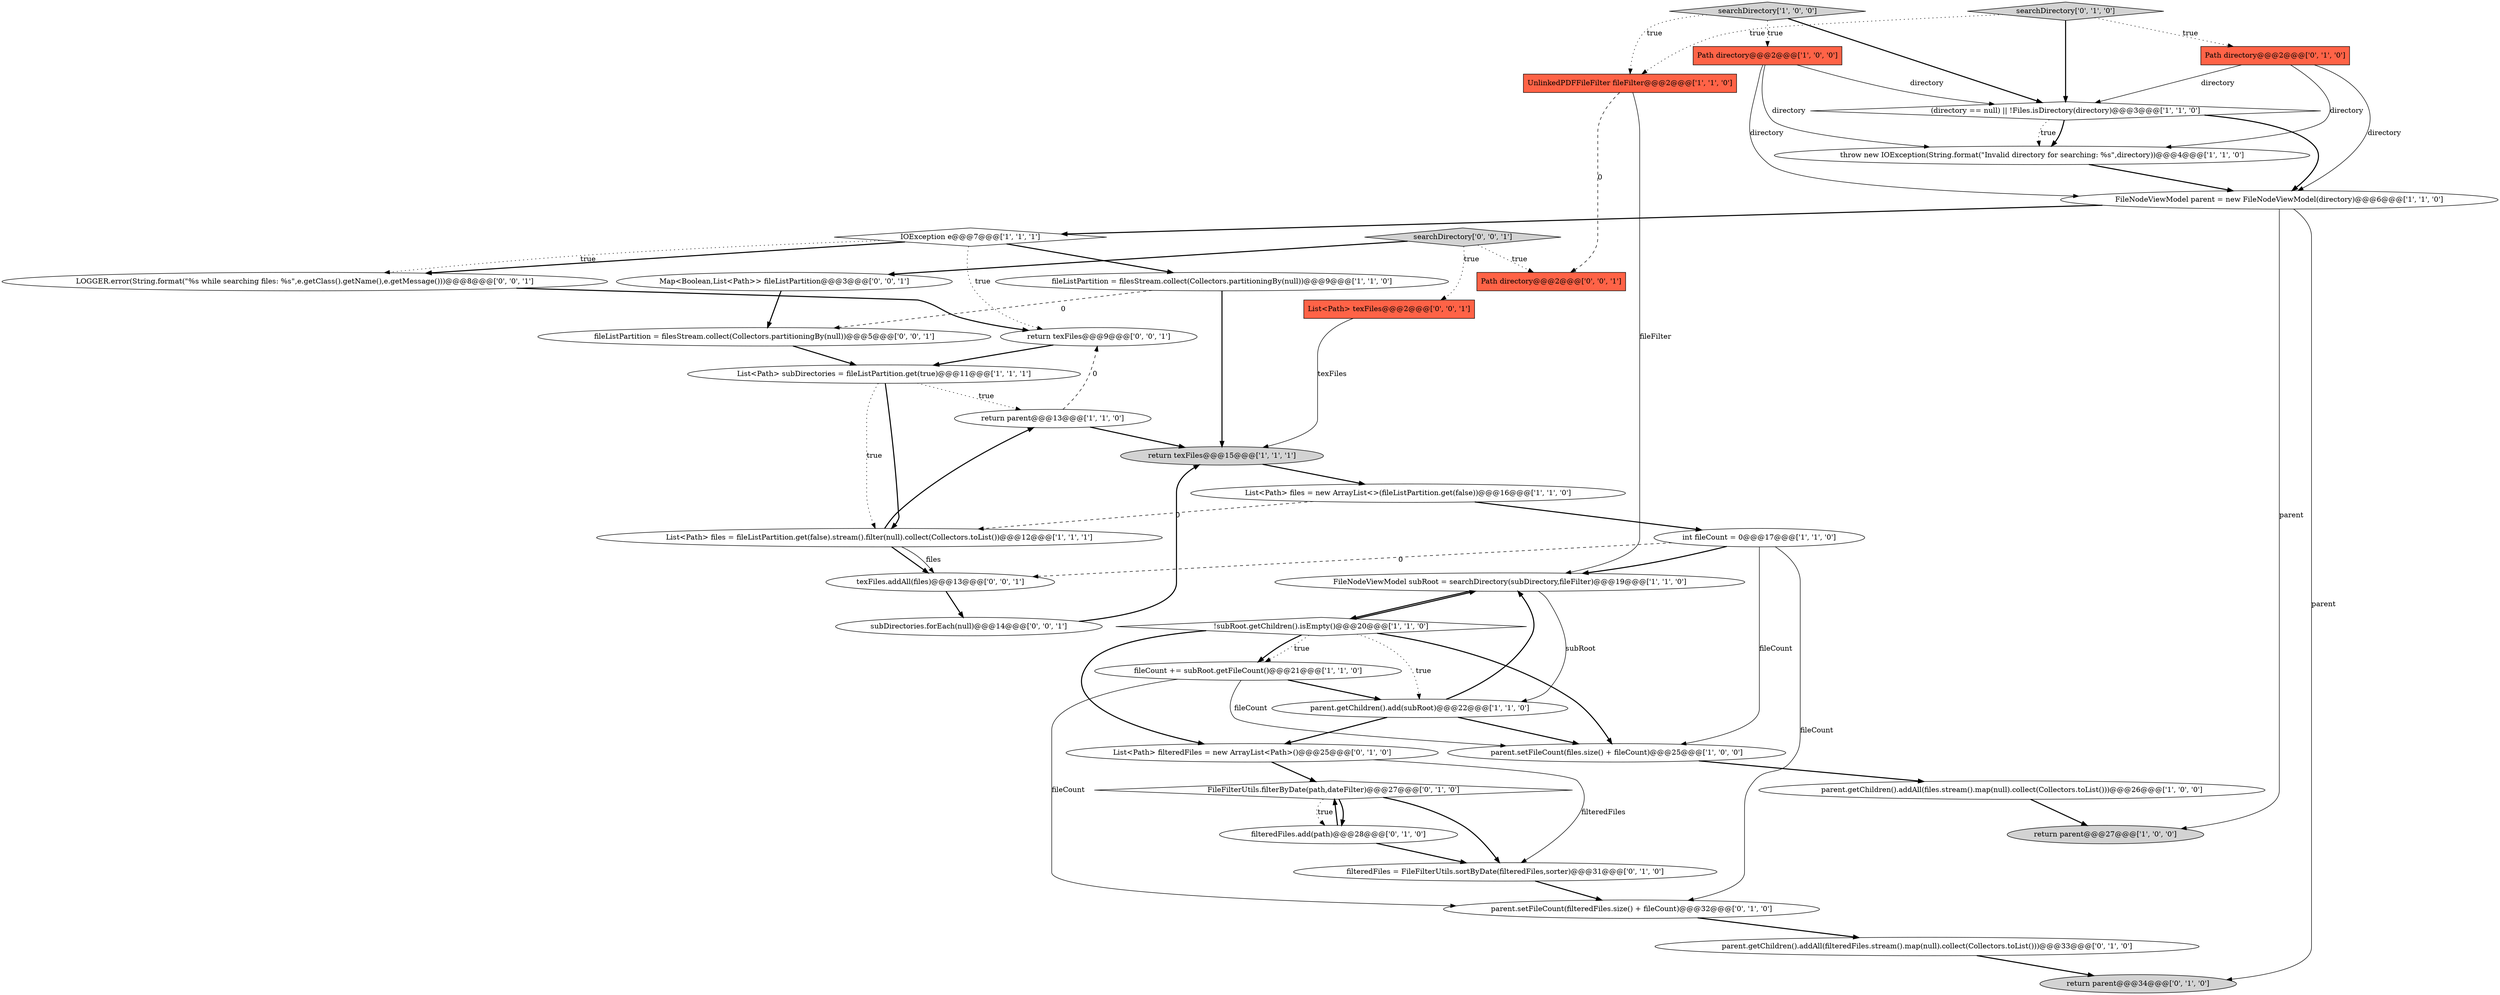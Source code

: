 digraph {
7 [style = filled, label = "FileNodeViewModel subRoot = searchDirectory(subDirectory,fileFilter)@@@19@@@['1', '1', '0']", fillcolor = white, shape = ellipse image = "AAA0AAABBB1BBB"];
24 [style = filled, label = "parent.getChildren().addAll(filteredFiles.stream().map(null).collect(Collectors.toList()))@@@33@@@['0', '1', '0']", fillcolor = white, shape = ellipse image = "AAA1AAABBB2BBB"];
11 [style = filled, label = "List<Path> subDirectories = fileListPartition.get(true)@@@11@@@['1', '1', '1']", fillcolor = white, shape = ellipse image = "AAA0AAABBB1BBB"];
25 [style = filled, label = "filteredFiles = FileFilterUtils.sortByDate(filteredFiles,sorter)@@@31@@@['0', '1', '0']", fillcolor = white, shape = ellipse image = "AAA1AAABBB2BBB"];
30 [style = filled, label = "Map<Boolean,List<Path>> fileListPartition@@@3@@@['0', '0', '1']", fillcolor = white, shape = ellipse image = "AAA0AAABBB3BBB"];
37 [style = filled, label = "subDirectories.forEach(null)@@@14@@@['0', '0', '1']", fillcolor = white, shape = ellipse image = "AAA0AAABBB3BBB"];
12 [style = filled, label = "List<Path> files = new ArrayList<>(fileListPartition.get(false))@@@16@@@['1', '1', '0']", fillcolor = white, shape = ellipse image = "AAA0AAABBB1BBB"];
29 [style = filled, label = "FileFilterUtils.filterByDate(path,dateFilter)@@@27@@@['0', '1', '0']", fillcolor = white, shape = diamond image = "AAA1AAABBB2BBB"];
22 [style = filled, label = "return parent@@@34@@@['0', '1', '0']", fillcolor = lightgray, shape = ellipse image = "AAA0AAABBB2BBB"];
9 [style = filled, label = "return parent@@@13@@@['1', '1', '0']", fillcolor = white, shape = ellipse image = "AAA0AAABBB1BBB"];
31 [style = filled, label = "fileListPartition = filesStream.collect(Collectors.partitioningBy(null))@@@5@@@['0', '0', '1']", fillcolor = white, shape = ellipse image = "AAA0AAABBB3BBB"];
8 [style = filled, label = "!subRoot.getChildren().isEmpty()@@@20@@@['1', '1', '0']", fillcolor = white, shape = diamond image = "AAA0AAABBB1BBB"];
32 [style = filled, label = "LOGGER.error(String.format(\"%s while searching files: %s\",e.getClass().getName(),e.getMessage()))@@@8@@@['0', '0', '1']", fillcolor = white, shape = ellipse image = "AAA0AAABBB3BBB"];
20 [style = filled, label = "return parent@@@27@@@['1', '0', '0']", fillcolor = lightgray, shape = ellipse image = "AAA0AAABBB1BBB"];
36 [style = filled, label = "searchDirectory['0', '0', '1']", fillcolor = lightgray, shape = diamond image = "AAA0AAABBB3BBB"];
13 [style = filled, label = "fileListPartition = filesStream.collect(Collectors.partitioningBy(null))@@@9@@@['1', '1', '0']", fillcolor = white, shape = ellipse image = "AAA0AAABBB1BBB"];
10 [style = filled, label = "IOException e@@@7@@@['1', '1', '1']", fillcolor = white, shape = diamond image = "AAA0AAABBB1BBB"];
23 [style = filled, label = "List<Path> filteredFiles = new ArrayList<Path>()@@@25@@@['0', '1', '0']", fillcolor = white, shape = ellipse image = "AAA0AAABBB2BBB"];
26 [style = filled, label = "parent.setFileCount(filteredFiles.size() + fileCount)@@@32@@@['0', '1', '0']", fillcolor = white, shape = ellipse image = "AAA1AAABBB2BBB"];
35 [style = filled, label = "return texFiles@@@9@@@['0', '0', '1']", fillcolor = white, shape = ellipse image = "AAA0AAABBB3BBB"];
2 [style = filled, label = "(directory == null) || !Files.isDirectory(directory)@@@3@@@['1', '1', '0']", fillcolor = white, shape = diamond image = "AAA0AAABBB1BBB"];
6 [style = filled, label = "FileNodeViewModel parent = new FileNodeViewModel(directory)@@@6@@@['1', '1', '0']", fillcolor = white, shape = ellipse image = "AAA0AAABBB1BBB"];
15 [style = filled, label = "parent.setFileCount(files.size() + fileCount)@@@25@@@['1', '0', '0']", fillcolor = white, shape = ellipse image = "AAA0AAABBB1BBB"];
38 [style = filled, label = "texFiles.addAll(files)@@@13@@@['0', '0', '1']", fillcolor = white, shape = ellipse image = "AAA0AAABBB3BBB"];
1 [style = filled, label = "parent.getChildren().add(subRoot)@@@22@@@['1', '1', '0']", fillcolor = white, shape = ellipse image = "AAA0AAABBB1BBB"];
34 [style = filled, label = "Path directory@@@2@@@['0', '0', '1']", fillcolor = tomato, shape = box image = "AAA0AAABBB3BBB"];
4 [style = filled, label = "List<Path> files = fileListPartition.get(false).stream().filter(null).collect(Collectors.toList())@@@12@@@['1', '1', '1']", fillcolor = white, shape = ellipse image = "AAA0AAABBB1BBB"];
18 [style = filled, label = "fileCount += subRoot.getFileCount()@@@21@@@['1', '1', '0']", fillcolor = white, shape = ellipse image = "AAA0AAABBB1BBB"];
5 [style = filled, label = "throw new IOException(String.format(\"Invalid directory for searching: %s\",directory))@@@4@@@['1', '1', '0']", fillcolor = white, shape = ellipse image = "AAA0AAABBB1BBB"];
0 [style = filled, label = "Path directory@@@2@@@['1', '0', '0']", fillcolor = tomato, shape = box image = "AAA0AAABBB1BBB"];
17 [style = filled, label = "parent.getChildren().addAll(files.stream().map(null).collect(Collectors.toList()))@@@26@@@['1', '0', '0']", fillcolor = white, shape = ellipse image = "AAA0AAABBB1BBB"];
14 [style = filled, label = "UnlinkedPDFFileFilter fileFilter@@@2@@@['1', '1', '0']", fillcolor = tomato, shape = box image = "AAA0AAABBB1BBB"];
33 [style = filled, label = "List<Path> texFiles@@@2@@@['0', '0', '1']", fillcolor = tomato, shape = box image = "AAA0AAABBB3BBB"];
19 [style = filled, label = "searchDirectory['1', '0', '0']", fillcolor = lightgray, shape = diamond image = "AAA0AAABBB1BBB"];
27 [style = filled, label = "Path directory@@@2@@@['0', '1', '0']", fillcolor = tomato, shape = box image = "AAA0AAABBB2BBB"];
16 [style = filled, label = "int fileCount = 0@@@17@@@['1', '1', '0']", fillcolor = white, shape = ellipse image = "AAA0AAABBB1BBB"];
3 [style = filled, label = "return texFiles@@@15@@@['1', '1', '1']", fillcolor = lightgray, shape = ellipse image = "AAA0AAABBB1BBB"];
28 [style = filled, label = "searchDirectory['0', '1', '0']", fillcolor = lightgray, shape = diamond image = "AAA0AAABBB2BBB"];
21 [style = filled, label = "filteredFiles.add(path)@@@28@@@['0', '1', '0']", fillcolor = white, shape = ellipse image = "AAA1AAABBB2BBB"];
29->21 [style = bold, label=""];
11->9 [style = dotted, label="true"];
19->0 [style = dotted, label="true"];
0->2 [style = solid, label="directory"];
26->24 [style = bold, label=""];
11->4 [style = bold, label=""];
16->26 [style = solid, label="fileCount"];
7->8 [style = bold, label=""];
31->11 [style = bold, label=""];
10->32 [style = bold, label=""];
4->38 [style = bold, label=""];
27->2 [style = solid, label="directory"];
36->30 [style = bold, label=""];
23->25 [style = solid, label="filteredFiles"];
2->5 [style = bold, label=""];
25->26 [style = bold, label=""];
9->3 [style = bold, label=""];
2->5 [style = dotted, label="true"];
15->17 [style = bold, label=""];
8->23 [style = bold, label=""];
38->37 [style = bold, label=""];
19->14 [style = dotted, label="true"];
16->15 [style = solid, label="fileCount"];
0->5 [style = solid, label="directory"];
13->31 [style = dashed, label="0"];
28->27 [style = dotted, label="true"];
17->20 [style = bold, label=""];
1->23 [style = bold, label=""];
10->32 [style = dotted, label="true"];
21->29 [style = bold, label=""];
14->34 [style = dashed, label="0"];
29->25 [style = bold, label=""];
7->1 [style = solid, label="subRoot"];
24->22 [style = bold, label=""];
12->16 [style = bold, label=""];
6->10 [style = bold, label=""];
30->31 [style = bold, label=""];
8->18 [style = bold, label=""];
21->25 [style = bold, label=""];
32->35 [style = bold, label=""];
10->13 [style = bold, label=""];
3->12 [style = bold, label=""];
4->9 [style = bold, label=""];
6->22 [style = solid, label="parent"];
36->33 [style = dotted, label="true"];
8->15 [style = bold, label=""];
10->35 [style = dotted, label="true"];
1->15 [style = bold, label=""];
36->34 [style = dotted, label="true"];
12->4 [style = dashed, label="0"];
16->38 [style = dashed, label="0"];
2->6 [style = bold, label=""];
11->4 [style = dotted, label="true"];
13->3 [style = bold, label=""];
16->7 [style = bold, label=""];
28->14 [style = dotted, label="true"];
0->6 [style = solid, label="directory"];
8->7 [style = bold, label=""];
18->1 [style = bold, label=""];
19->2 [style = bold, label=""];
35->11 [style = bold, label=""];
1->7 [style = bold, label=""];
37->3 [style = bold, label=""];
9->35 [style = dashed, label="0"];
8->18 [style = dotted, label="true"];
6->20 [style = solid, label="parent"];
18->15 [style = solid, label="fileCount"];
29->21 [style = dotted, label="true"];
8->1 [style = dotted, label="true"];
5->6 [style = bold, label=""];
27->5 [style = solid, label="directory"];
28->2 [style = bold, label=""];
14->7 [style = solid, label="fileFilter"];
33->3 [style = solid, label="texFiles"];
4->38 [style = solid, label="files"];
23->29 [style = bold, label=""];
18->26 [style = solid, label="fileCount"];
27->6 [style = solid, label="directory"];
}

